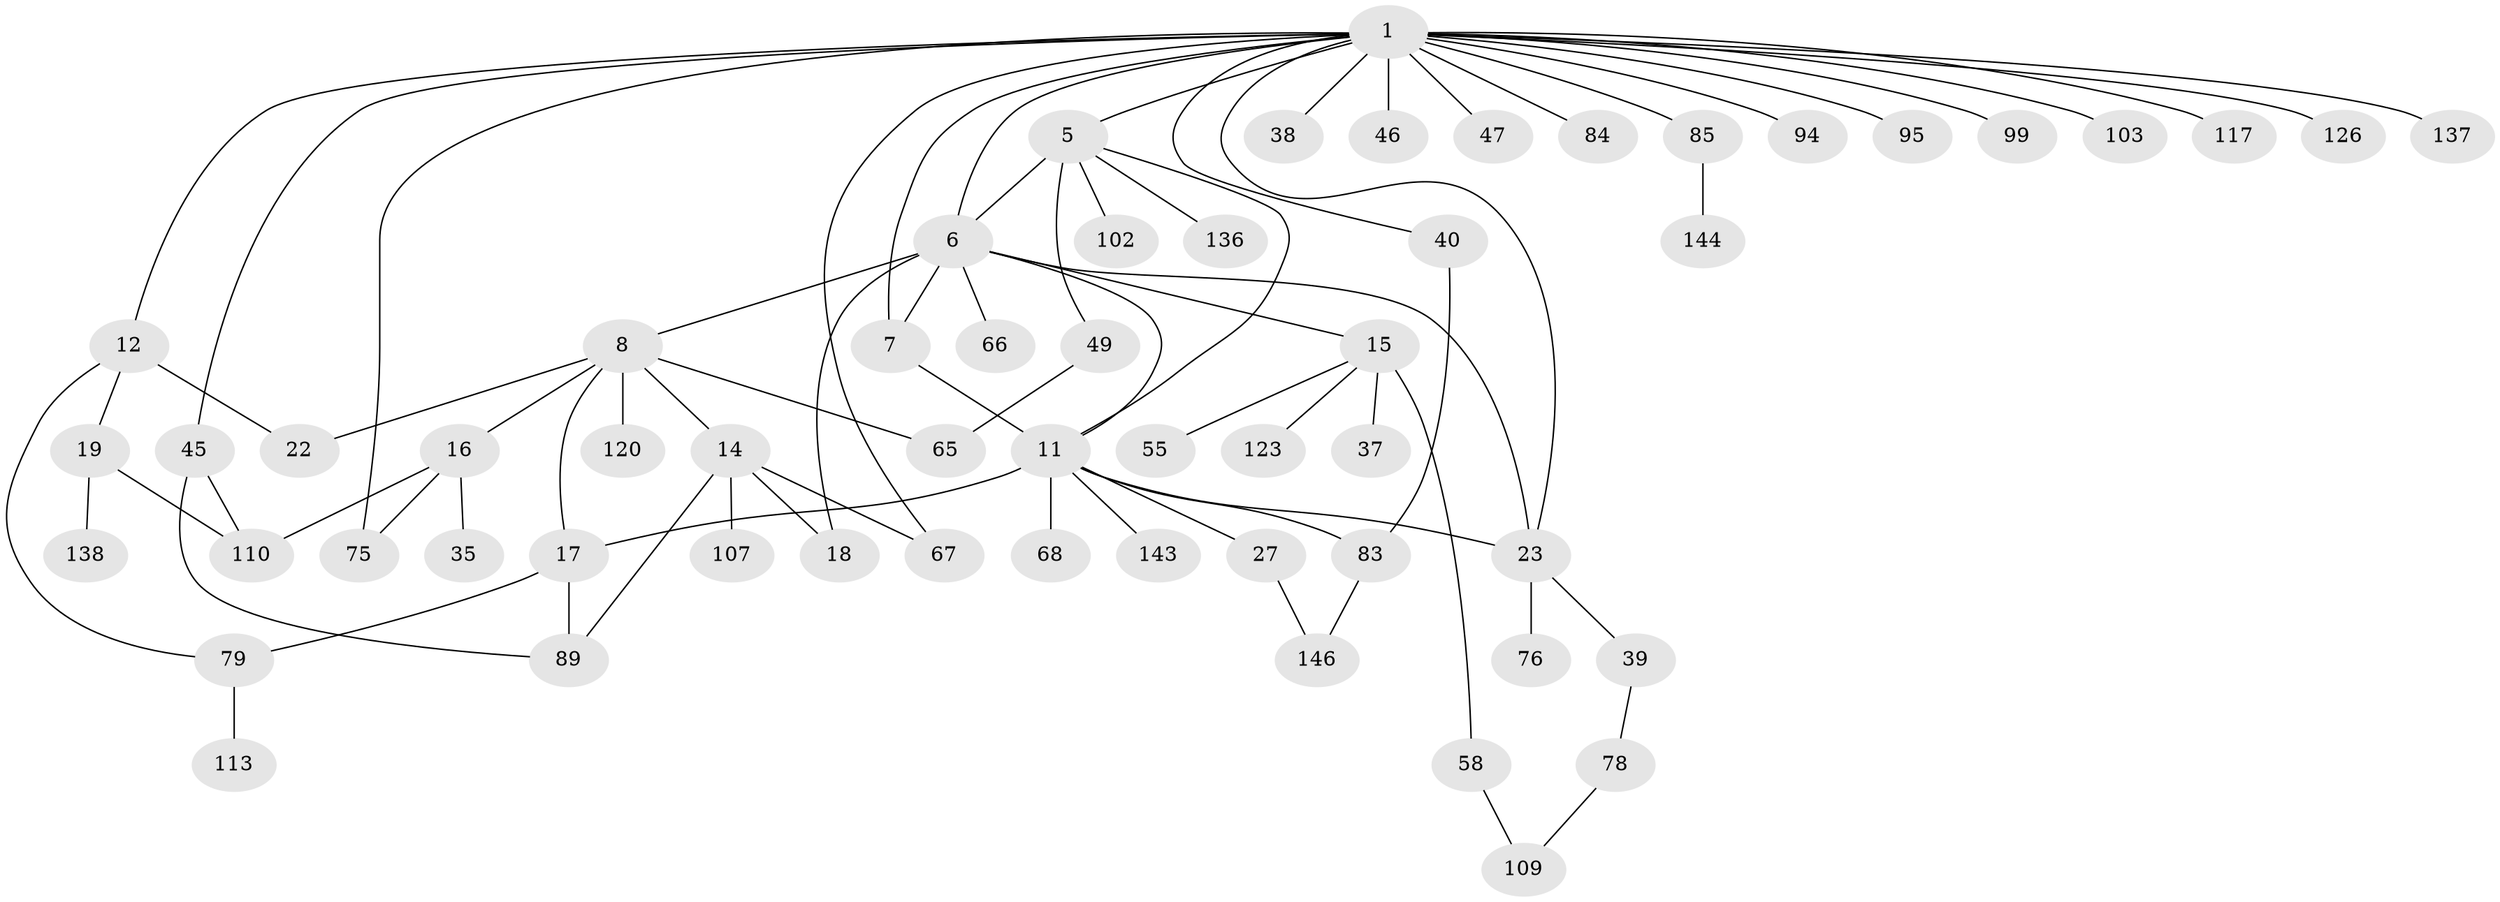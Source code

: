 // original degree distribution, {3: 0.1780821917808219, 7: 0.0136986301369863, 8: 0.00684931506849315, 4: 0.0684931506849315, 5: 0.03424657534246575, 6: 0.0273972602739726, 2: 0.3219178082191781, 1: 0.3493150684931507}
// Generated by graph-tools (version 1.1) at 2025/17/03/04/25 18:17:01]
// undirected, 58 vertices, 77 edges
graph export_dot {
graph [start="1"]
  node [color=gray90,style=filled];
  1 [super="+24+61+2"];
  5 [super="+25+42"];
  6 [super="+9+31"];
  7;
  8 [super="+10+52"];
  11 [super="+13+32+73+91+141"];
  12 [super="+54+81"];
  14 [super="+41+44+104+86"];
  15 [super="+98"];
  16 [super="+48+28+64"];
  17 [super="+60"];
  18;
  19 [super="+50+53"];
  22 [super="+70"];
  23 [super="+57+26+77"];
  27 [super="+125"];
  35 [super="+118+129"];
  37;
  38;
  39;
  40 [super="+106"];
  45 [super="+92"];
  46;
  47 [super="+51"];
  49 [super="+71"];
  55 [super="+121+72"];
  58 [super="+80"];
  65 [super="+132"];
  66 [super="+119"];
  67 [super="+82+131"];
  68;
  75;
  76;
  78;
  79 [super="+93+90+96"];
  83;
  84;
  85 [super="+88"];
  89 [super="+111"];
  94;
  95 [super="+145"];
  99;
  102 [super="+135+114"];
  103;
  107;
  109 [super="+128"];
  110 [super="+134"];
  113;
  117;
  120;
  123;
  126 [super="+127"];
  136;
  137;
  138;
  143;
  144;
  146;
  1 -- 45;
  1 -- 38;
  1 -- 103;
  1 -- 99;
  1 -- 85;
  1 -- 5;
  1 -- 6;
  1 -- 7;
  1 -- 137;
  1 -- 75;
  1 -- 12;
  1 -- 84;
  1 -- 23;
  1 -- 94;
  1 -- 95;
  1 -- 40;
  1 -- 46;
  1 -- 47;
  1 -- 117;
  1 -- 126;
  1 -- 67;
  5 -- 11;
  5 -- 49;
  5 -- 102;
  5 -- 136;
  5 -- 6;
  6 -- 8;
  6 -- 18;
  6 -- 15;
  6 -- 23;
  6 -- 66;
  6 -- 11;
  6 -- 7;
  7 -- 11;
  8 -- 22;
  8 -- 16;
  8 -- 65;
  8 -- 17;
  8 -- 120;
  8 -- 14;
  11 -- 68 [weight=2];
  11 -- 83;
  11 -- 23;
  11 -- 27;
  11 -- 143;
  11 -- 17;
  12 -- 19;
  12 -- 22;
  12 -- 79;
  14 -- 18;
  14 -- 89;
  14 -- 67;
  14 -- 107;
  15 -- 37;
  15 -- 55;
  15 -- 58;
  15 -- 123;
  16 -- 110;
  16 -- 35;
  16 -- 75 [weight=2];
  17 -- 89;
  17 -- 79;
  19 -- 138;
  19 -- 110;
  23 -- 76;
  23 -- 39;
  27 -- 146;
  39 -- 78;
  40 -- 83;
  45 -- 89;
  45 -- 110;
  49 -- 65;
  58 -- 109;
  78 -- 109;
  79 -- 113;
  83 -- 146;
  85 -- 144;
}

